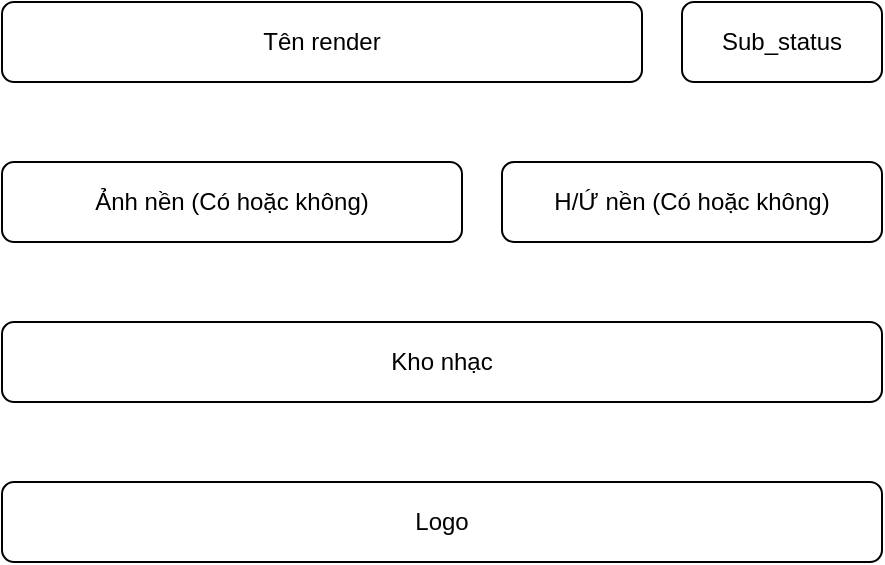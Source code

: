 <mxfile version="14.8.2" type="github">
  <diagram id="erkKNV7hag_VrBJUwJfB" name="Page-1">
    <mxGraphModel dx="1146" dy="520" grid="1" gridSize="10" guides="1" tooltips="1" connect="1" arrows="1" fold="1" page="1" pageScale="1" pageWidth="827" pageHeight="1169" math="0" shadow="0">
      <root>
        <mxCell id="0" />
        <mxCell id="1" parent="0" />
        <mxCell id="IipbmtU04DfRfOnYhg1Q-1" value="Tên render" style="rounded=1;whiteSpace=wrap;html=1;" vertex="1" parent="1">
          <mxGeometry x="120" y="40" width="320" height="40" as="geometry" />
        </mxCell>
        <mxCell id="IipbmtU04DfRfOnYhg1Q-2" value="Sub_status" style="rounded=1;whiteSpace=wrap;html=1;" vertex="1" parent="1">
          <mxGeometry x="460" y="40" width="100" height="40" as="geometry" />
        </mxCell>
        <mxCell id="IipbmtU04DfRfOnYhg1Q-3" value="Ảnh nền (Có hoặc không)" style="rounded=1;whiteSpace=wrap;html=1;" vertex="1" parent="1">
          <mxGeometry x="120" y="120" width="230" height="40" as="geometry" />
        </mxCell>
        <mxCell id="IipbmtU04DfRfOnYhg1Q-4" value="H/Ứ nền (Có hoặc không)" style="rounded=1;whiteSpace=wrap;html=1;" vertex="1" parent="1">
          <mxGeometry x="370" y="120" width="190" height="40" as="geometry" />
        </mxCell>
        <mxCell id="IipbmtU04DfRfOnYhg1Q-5" value="Logo" style="rounded=1;whiteSpace=wrap;html=1;" vertex="1" parent="1">
          <mxGeometry x="120" y="280" width="440" height="40" as="geometry" />
        </mxCell>
        <mxCell id="IipbmtU04DfRfOnYhg1Q-6" value="Kho nhạc" style="rounded=1;whiteSpace=wrap;html=1;" vertex="1" parent="1">
          <mxGeometry x="120" y="200" width="440" height="40" as="geometry" />
        </mxCell>
      </root>
    </mxGraphModel>
  </diagram>
</mxfile>
